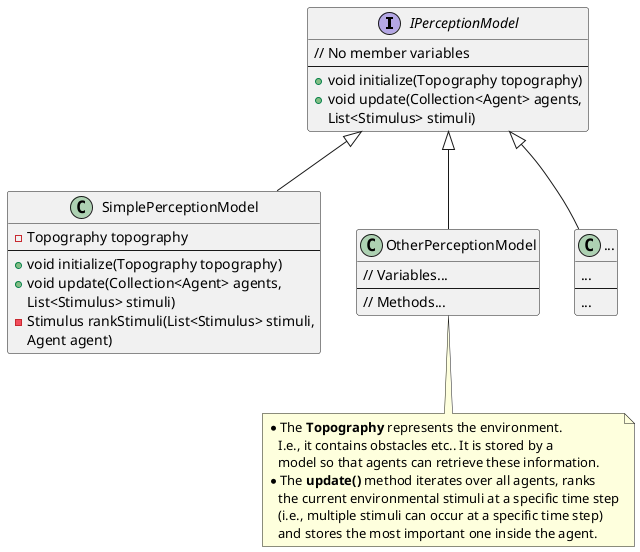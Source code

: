 @startuml

' -----------------------------------------------------------------------------
' Classes
' -----------------------------------------------------------------------------

interface IPerceptionModel {
  // No member variables
  --
  + void initialize(Topography topography)
  + void update(Collection<Agent> agents,
      List<Stimulus> stimuli)
}

class SimplePerceptionModel {
  - Topography topography
  --
  + void initialize(Topography topography)
  + void update(Collection<Agent> agents,
      List<Stimulus> stimuli)
  - Stimulus rankStimuli(List<Stimulus> stimuli,
      Agent agent)
}

class OtherPerceptionModel {
  // Variables...
  --
  // Methods...
}

class "..." as AnotherClass {
  ...
  --
  ...
}

' -----------------------------------------------------------------------------
' Relations
' -----------------------------------------------------------------------------

IPerceptionModel <|-- SimplePerceptionModel
IPerceptionModel <|-- OtherPerceptionModel
IPerceptionModel <|-- AnotherClass

' -----------------------------------------------------------------------------
' Notes
' -----------------------------------------------------------------------------

note bottom of OtherPerceptionModel
  * The **Topography** represents the environment.
     I.e., it contains obstacles etc.. It is stored by a
     model so that agents can retrieve these information.
  * The **update()** method iterates over all agents, ranks
     the current environmental stimuli at a specific time step
     (i.e., multiple stimuli can occur at a specific time step)
     and stores the most important one inside the agent.
end note

@enduml 
